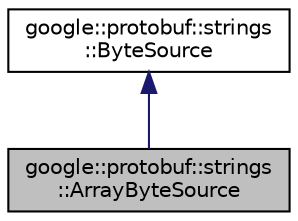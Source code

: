 digraph "google::protobuf::strings::ArrayByteSource"
{
 // LATEX_PDF_SIZE
  edge [fontname="Helvetica",fontsize="10",labelfontname="Helvetica",labelfontsize="10"];
  node [fontname="Helvetica",fontsize="10",shape=record];
  Node1 [label="google::protobuf::strings\l::ArrayByteSource",height=0.2,width=0.4,color="black", fillcolor="grey75", style="filled", fontcolor="black",tooltip=" "];
  Node2 -> Node1 [dir="back",color="midnightblue",fontsize="10",style="solid",fontname="Helvetica"];
  Node2 [label="google::protobuf::strings\l::ByteSource",height=0.2,width=0.4,color="black", fillcolor="white", style="filled",URL="$classgoogle_1_1protobuf_1_1strings_1_1ByteSource.html",tooltip=" "];
}
